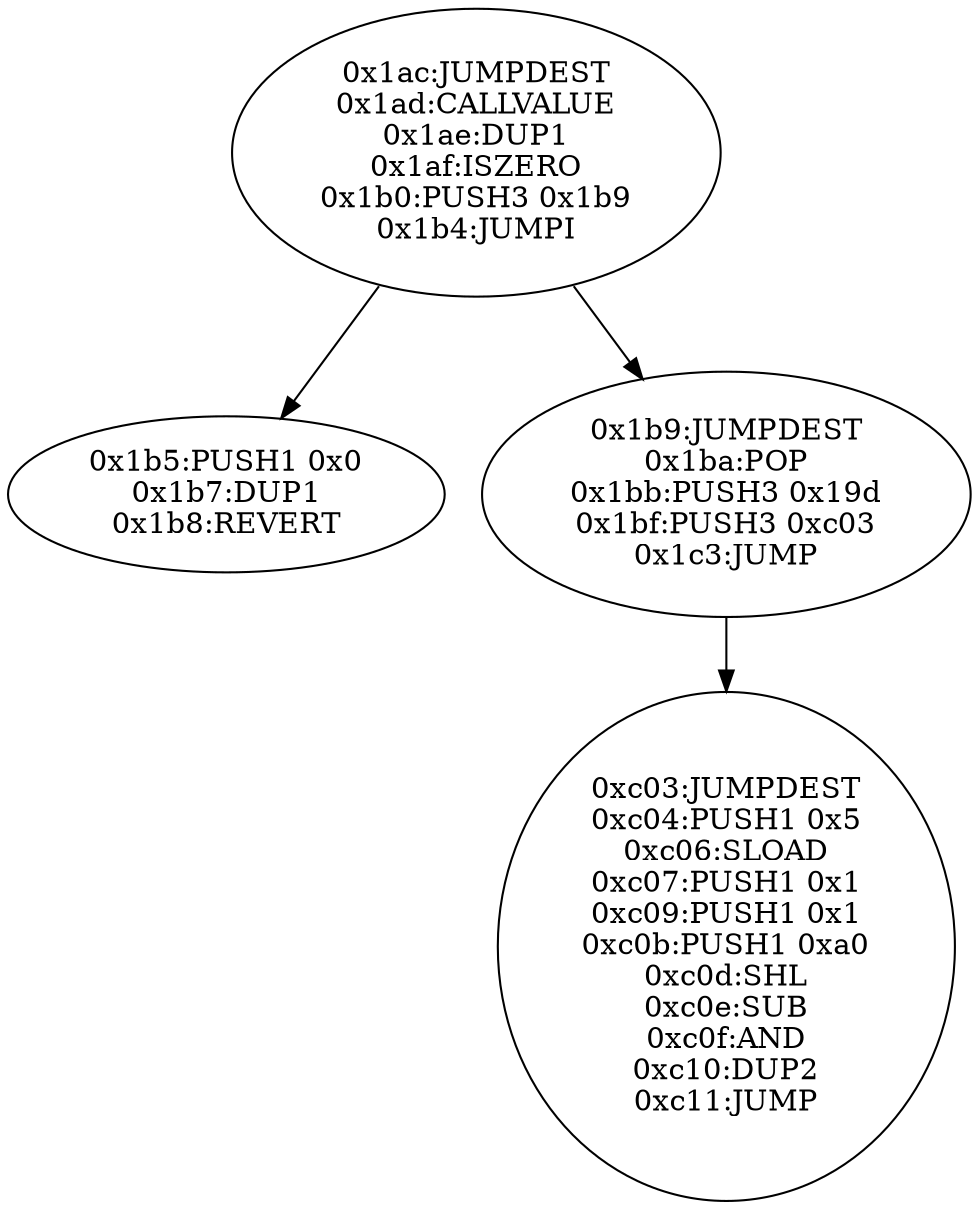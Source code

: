 digraph{
428[label="0x1ac:JUMPDEST
0x1ad:CALLVALUE
0x1ae:DUP1
0x1af:ISZERO
0x1b0:PUSH3 0x1b9
0x1b4:JUMPI"]
428 -> 437
428 -> 441
437[label="0x1b5:PUSH1 0x0
0x1b7:DUP1
0x1b8:REVERT"]
441[label="0x1b9:JUMPDEST
0x1ba:POP
0x1bb:PUSH3 0x19d
0x1bf:PUSH3 0xc03
0x1c3:JUMP"]
441 -> 3075
3075[label="0xc03:JUMPDEST
0xc04:PUSH1 0x5
0xc06:SLOAD
0xc07:PUSH1 0x1
0xc09:PUSH1 0x1
0xc0b:PUSH1 0xa0
0xc0d:SHL
0xc0e:SUB
0xc0f:AND
0xc10:DUP2
0xc11:JUMP"]

}